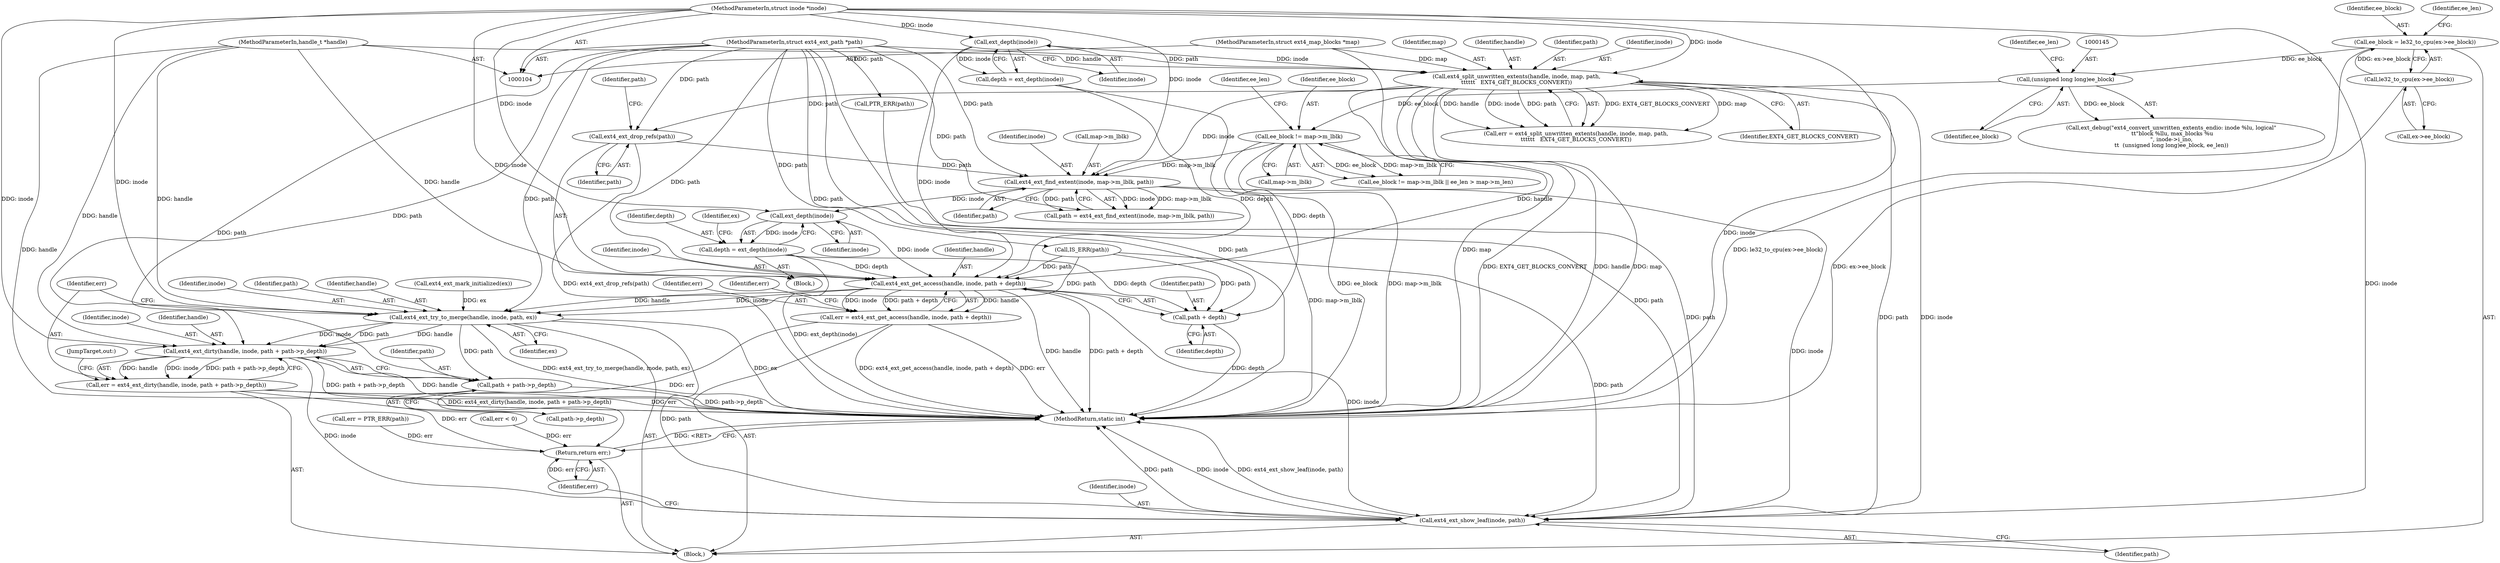 digraph "0_linux_dee1f973ca341c266229faa5a1a5bb268bed3531@pointer" {
"1000195" [label="(Call,ext_depth(inode))"];
"1000178" [label="(Call,ext4_ext_find_extent(inode, map->m_lblk, path))"];
"1000163" [label="(Call,ext4_split_unwritten_extents(handle, inode, map, path,\n\t\t\t\t\t\t   EXT4_GET_BLOCKS_CONVERT))"];
"1000105" [label="(MethodParameterIn,handle_t *handle)"];
"1000120" [label="(Call,ext_depth(inode))"];
"1000106" [label="(MethodParameterIn,struct inode *inode)"];
"1000107" [label="(MethodParameterIn,struct ext4_map_blocks *map)"];
"1000108" [label="(MethodParameterIn,struct ext4_ext_path *path)"];
"1000150" [label="(Call,ee_block != map->m_lblk)"];
"1000144" [label="(Call,(unsigned long long)ee_block)"];
"1000129" [label="(Call,ee_block = le32_to_cpu(ex->ee_block))"];
"1000131" [label="(Call,le32_to_cpu(ex->ee_block))"];
"1000174" [label="(Call,ext4_ext_drop_refs(path))"];
"1000193" [label="(Call,depth = ext_depth(inode))"];
"1000206" [label="(Call,ext4_ext_get_access(handle, inode, path + depth))"];
"1000204" [label="(Call,err = ext4_ext_get_access(handle, inode, path + depth))"];
"1000236" [label="(Return,return err;)"];
"1000217" [label="(Call,ext4_ext_try_to_merge(handle, inode, path, ex))"];
"1000224" [label="(Call,ext4_ext_dirty(handle, inode, path + path->p_depth))"];
"1000222" [label="(Call,err = ext4_ext_dirty(handle, inode, path + path->p_depth))"];
"1000233" [label="(Call,ext4_ext_show_leaf(inode, path))"];
"1000227" [label="(Call,path + path->p_depth)"];
"1000209" [label="(Call,path + depth)"];
"1000131" [label="(Call,le32_to_cpu(ex->ee_block))"];
"1000167" [label="(Identifier,path)"];
"1000226" [label="(Identifier,inode)"];
"1000183" [label="(Identifier,path)"];
"1000179" [label="(Identifier,inode)"];
"1000168" [label="(Identifier,EXT4_GET_BLOCKS_CONVERT)"];
"1000213" [label="(Identifier,err)"];
"1000233" [label="(Call,ext4_ext_show_leaf(inode, path))"];
"1000223" [label="(Identifier,err)"];
"1000221" [label="(Identifier,ex)"];
"1000151" [label="(Identifier,ee_block)"];
"1000237" [label="(Identifier,err)"];
"1000219" [label="(Identifier,inode)"];
"1000118" [label="(Call,depth = ext_depth(inode))"];
"1000120" [label="(Call,ext_depth(inode))"];
"1000175" [label="(Identifier,path)"];
"1000150" [label="(Call,ee_block != map->m_lblk)"];
"1000152" [label="(Call,map->m_lblk)"];
"1000106" [label="(MethodParameterIn,struct inode *inode)"];
"1000174" [label="(Call,ext4_ext_drop_refs(path))"];
"1000156" [label="(Identifier,ee_len)"];
"1000194" [label="(Identifier,depth)"];
"1000163" [label="(Call,ext4_split_unwritten_extents(handle, inode, map, path,\n\t\t\t\t\t\t   EXT4_GET_BLOCKS_CONVERT))"];
"1000224" [label="(Call,ext4_ext_dirty(handle, inode, path + path->p_depth))"];
"1000130" [label="(Identifier,ee_block)"];
"1000190" [label="(Call,PTR_ERR(path))"];
"1000136" [label="(Identifier,ee_len)"];
"1000121" [label="(Identifier,inode)"];
"1000132" [label="(Call,ex->ee_block)"];
"1000195" [label="(Call,ext_depth(inode))"];
"1000160" [label="(Block,)"];
"1000176" [label="(Call,path = ext4_ext_find_extent(inode, map->m_lblk, path))"];
"1000220" [label="(Identifier,path)"];
"1000165" [label="(Identifier,inode)"];
"1000210" [label="(Identifier,path)"];
"1000166" [label="(Identifier,map)"];
"1000217" [label="(Call,ext4_ext_try_to_merge(handle, inode, path, ex))"];
"1000188" [label="(Call,err = PTR_ERR(path))"];
"1000206" [label="(Call,ext4_ext_get_access(handle, inode, path + depth))"];
"1000222" [label="(Call,err = ext4_ext_dirty(handle, inode, path + path->p_depth))"];
"1000196" [label="(Identifier,inode)"];
"1000209" [label="(Call,path + depth)"];
"1000234" [label="(Identifier,inode)"];
"1000185" [label="(Call,IS_ERR(path))"];
"1000109" [label="(Block,)"];
"1000177" [label="(Identifier,path)"];
"1000105" [label="(MethodParameterIn,handle_t *handle)"];
"1000229" [label="(Call,path->p_depth)"];
"1000139" [label="(Call,ext_debug(\"ext4_convert_unwritten_extents_endio: inode %lu, logical\"\n \t\t\"block %llu, max_blocks %u\n\", inode->i_ino,\n\t\t  (unsigned long long)ee_block, ee_len))"];
"1000218" [label="(Identifier,handle)"];
"1000147" [label="(Identifier,ee_len)"];
"1000238" [label="(MethodReturn,static int)"];
"1000170" [label="(Call,err < 0)"];
"1000225" [label="(Identifier,handle)"];
"1000144" [label="(Call,(unsigned long long)ee_block)"];
"1000228" [label="(Identifier,path)"];
"1000164" [label="(Identifier,handle)"];
"1000198" [label="(Identifier,ex)"];
"1000180" [label="(Call,map->m_lblk)"];
"1000149" [label="(Call,ee_block != map->m_lblk || ee_len > map->m_len)"];
"1000215" [label="(Call,ext4_ext_mark_initialized(ex))"];
"1000211" [label="(Identifier,depth)"];
"1000178" [label="(Call,ext4_ext_find_extent(inode, map->m_lblk, path))"];
"1000146" [label="(Identifier,ee_block)"];
"1000205" [label="(Identifier,err)"];
"1000232" [label="(JumpTarget,out:)"];
"1000236" [label="(Return,return err;)"];
"1000108" [label="(MethodParameterIn,struct ext4_ext_path *path)"];
"1000161" [label="(Call,err = ext4_split_unwritten_extents(handle, inode, map, path,\n\t\t\t\t\t\t   EXT4_GET_BLOCKS_CONVERT))"];
"1000107" [label="(MethodParameterIn,struct ext4_map_blocks *map)"];
"1000193" [label="(Call,depth = ext_depth(inode))"];
"1000129" [label="(Call,ee_block = le32_to_cpu(ex->ee_block))"];
"1000204" [label="(Call,err = ext4_ext_get_access(handle, inode, path + depth))"];
"1000207" [label="(Identifier,handle)"];
"1000227" [label="(Call,path + path->p_depth)"];
"1000208" [label="(Identifier,inode)"];
"1000235" [label="(Identifier,path)"];
"1000195" -> "1000193"  [label="AST: "];
"1000195" -> "1000196"  [label="CFG: "];
"1000196" -> "1000195"  [label="AST: "];
"1000193" -> "1000195"  [label="CFG: "];
"1000195" -> "1000193"  [label="DDG: inode"];
"1000178" -> "1000195"  [label="DDG: inode"];
"1000106" -> "1000195"  [label="DDG: inode"];
"1000195" -> "1000206"  [label="DDG: inode"];
"1000178" -> "1000176"  [label="AST: "];
"1000178" -> "1000183"  [label="CFG: "];
"1000179" -> "1000178"  [label="AST: "];
"1000180" -> "1000178"  [label="AST: "];
"1000183" -> "1000178"  [label="AST: "];
"1000176" -> "1000178"  [label="CFG: "];
"1000178" -> "1000238"  [label="DDG: map->m_lblk"];
"1000178" -> "1000176"  [label="DDG: inode"];
"1000178" -> "1000176"  [label="DDG: map->m_lblk"];
"1000178" -> "1000176"  [label="DDG: path"];
"1000163" -> "1000178"  [label="DDG: inode"];
"1000106" -> "1000178"  [label="DDG: inode"];
"1000150" -> "1000178"  [label="DDG: map->m_lblk"];
"1000174" -> "1000178"  [label="DDG: path"];
"1000108" -> "1000178"  [label="DDG: path"];
"1000178" -> "1000233"  [label="DDG: inode"];
"1000163" -> "1000161"  [label="AST: "];
"1000163" -> "1000168"  [label="CFG: "];
"1000164" -> "1000163"  [label="AST: "];
"1000165" -> "1000163"  [label="AST: "];
"1000166" -> "1000163"  [label="AST: "];
"1000167" -> "1000163"  [label="AST: "];
"1000168" -> "1000163"  [label="AST: "];
"1000161" -> "1000163"  [label="CFG: "];
"1000163" -> "1000238"  [label="DDG: EXT4_GET_BLOCKS_CONVERT"];
"1000163" -> "1000238"  [label="DDG: handle"];
"1000163" -> "1000238"  [label="DDG: map"];
"1000163" -> "1000161"  [label="DDG: EXT4_GET_BLOCKS_CONVERT"];
"1000163" -> "1000161"  [label="DDG: map"];
"1000163" -> "1000161"  [label="DDG: handle"];
"1000163" -> "1000161"  [label="DDG: inode"];
"1000163" -> "1000161"  [label="DDG: path"];
"1000105" -> "1000163"  [label="DDG: handle"];
"1000120" -> "1000163"  [label="DDG: inode"];
"1000106" -> "1000163"  [label="DDG: inode"];
"1000107" -> "1000163"  [label="DDG: map"];
"1000108" -> "1000163"  [label="DDG: path"];
"1000163" -> "1000174"  [label="DDG: path"];
"1000163" -> "1000206"  [label="DDG: handle"];
"1000163" -> "1000233"  [label="DDG: inode"];
"1000163" -> "1000233"  [label="DDG: path"];
"1000105" -> "1000104"  [label="AST: "];
"1000105" -> "1000238"  [label="DDG: handle"];
"1000105" -> "1000206"  [label="DDG: handle"];
"1000105" -> "1000217"  [label="DDG: handle"];
"1000105" -> "1000224"  [label="DDG: handle"];
"1000120" -> "1000118"  [label="AST: "];
"1000120" -> "1000121"  [label="CFG: "];
"1000121" -> "1000120"  [label="AST: "];
"1000118" -> "1000120"  [label="CFG: "];
"1000120" -> "1000118"  [label="DDG: inode"];
"1000106" -> "1000120"  [label="DDG: inode"];
"1000120" -> "1000206"  [label="DDG: inode"];
"1000106" -> "1000104"  [label="AST: "];
"1000106" -> "1000238"  [label="DDG: inode"];
"1000106" -> "1000206"  [label="DDG: inode"];
"1000106" -> "1000217"  [label="DDG: inode"];
"1000106" -> "1000224"  [label="DDG: inode"];
"1000106" -> "1000233"  [label="DDG: inode"];
"1000107" -> "1000104"  [label="AST: "];
"1000107" -> "1000238"  [label="DDG: map"];
"1000108" -> "1000104"  [label="AST: "];
"1000108" -> "1000238"  [label="DDG: path"];
"1000108" -> "1000174"  [label="DDG: path"];
"1000108" -> "1000176"  [label="DDG: path"];
"1000108" -> "1000185"  [label="DDG: path"];
"1000108" -> "1000190"  [label="DDG: path"];
"1000108" -> "1000206"  [label="DDG: path"];
"1000108" -> "1000209"  [label="DDG: path"];
"1000108" -> "1000217"  [label="DDG: path"];
"1000108" -> "1000224"  [label="DDG: path"];
"1000108" -> "1000227"  [label="DDG: path"];
"1000108" -> "1000233"  [label="DDG: path"];
"1000150" -> "1000149"  [label="AST: "];
"1000150" -> "1000152"  [label="CFG: "];
"1000151" -> "1000150"  [label="AST: "];
"1000152" -> "1000150"  [label="AST: "];
"1000156" -> "1000150"  [label="CFG: "];
"1000149" -> "1000150"  [label="CFG: "];
"1000150" -> "1000238"  [label="DDG: ee_block"];
"1000150" -> "1000238"  [label="DDG: map->m_lblk"];
"1000150" -> "1000149"  [label="DDG: ee_block"];
"1000150" -> "1000149"  [label="DDG: map->m_lblk"];
"1000144" -> "1000150"  [label="DDG: ee_block"];
"1000144" -> "1000139"  [label="AST: "];
"1000144" -> "1000146"  [label="CFG: "];
"1000145" -> "1000144"  [label="AST: "];
"1000146" -> "1000144"  [label="AST: "];
"1000147" -> "1000144"  [label="CFG: "];
"1000144" -> "1000139"  [label="DDG: ee_block"];
"1000129" -> "1000144"  [label="DDG: ee_block"];
"1000129" -> "1000109"  [label="AST: "];
"1000129" -> "1000131"  [label="CFG: "];
"1000130" -> "1000129"  [label="AST: "];
"1000131" -> "1000129"  [label="AST: "];
"1000136" -> "1000129"  [label="CFG: "];
"1000129" -> "1000238"  [label="DDG: le32_to_cpu(ex->ee_block)"];
"1000131" -> "1000129"  [label="DDG: ex->ee_block"];
"1000131" -> "1000132"  [label="CFG: "];
"1000132" -> "1000131"  [label="AST: "];
"1000131" -> "1000238"  [label="DDG: ex->ee_block"];
"1000174" -> "1000160"  [label="AST: "];
"1000174" -> "1000175"  [label="CFG: "];
"1000175" -> "1000174"  [label="AST: "];
"1000177" -> "1000174"  [label="CFG: "];
"1000174" -> "1000238"  [label="DDG: ext4_ext_drop_refs(path)"];
"1000193" -> "1000160"  [label="AST: "];
"1000194" -> "1000193"  [label="AST: "];
"1000198" -> "1000193"  [label="CFG: "];
"1000193" -> "1000238"  [label="DDG: ext_depth(inode)"];
"1000193" -> "1000206"  [label="DDG: depth"];
"1000193" -> "1000209"  [label="DDG: depth"];
"1000206" -> "1000204"  [label="AST: "];
"1000206" -> "1000209"  [label="CFG: "];
"1000207" -> "1000206"  [label="AST: "];
"1000208" -> "1000206"  [label="AST: "];
"1000209" -> "1000206"  [label="AST: "];
"1000204" -> "1000206"  [label="CFG: "];
"1000206" -> "1000238"  [label="DDG: handle"];
"1000206" -> "1000238"  [label="DDG: path + depth"];
"1000206" -> "1000204"  [label="DDG: handle"];
"1000206" -> "1000204"  [label="DDG: inode"];
"1000206" -> "1000204"  [label="DDG: path + depth"];
"1000185" -> "1000206"  [label="DDG: path"];
"1000118" -> "1000206"  [label="DDG: depth"];
"1000206" -> "1000217"  [label="DDG: handle"];
"1000206" -> "1000217"  [label="DDG: inode"];
"1000206" -> "1000233"  [label="DDG: inode"];
"1000204" -> "1000109"  [label="AST: "];
"1000205" -> "1000204"  [label="AST: "];
"1000213" -> "1000204"  [label="CFG: "];
"1000204" -> "1000238"  [label="DDG: ext4_ext_get_access(handle, inode, path + depth)"];
"1000204" -> "1000238"  [label="DDG: err"];
"1000204" -> "1000236"  [label="DDG: err"];
"1000236" -> "1000109"  [label="AST: "];
"1000236" -> "1000237"  [label="CFG: "];
"1000237" -> "1000236"  [label="AST: "];
"1000238" -> "1000236"  [label="CFG: "];
"1000236" -> "1000238"  [label="DDG: <RET>"];
"1000237" -> "1000236"  [label="DDG: err"];
"1000222" -> "1000236"  [label="DDG: err"];
"1000188" -> "1000236"  [label="DDG: err"];
"1000170" -> "1000236"  [label="DDG: err"];
"1000217" -> "1000109"  [label="AST: "];
"1000217" -> "1000221"  [label="CFG: "];
"1000218" -> "1000217"  [label="AST: "];
"1000219" -> "1000217"  [label="AST: "];
"1000220" -> "1000217"  [label="AST: "];
"1000221" -> "1000217"  [label="AST: "];
"1000223" -> "1000217"  [label="CFG: "];
"1000217" -> "1000238"  [label="DDG: ex"];
"1000217" -> "1000238"  [label="DDG: ext4_ext_try_to_merge(handle, inode, path, ex)"];
"1000185" -> "1000217"  [label="DDG: path"];
"1000215" -> "1000217"  [label="DDG: ex"];
"1000217" -> "1000224"  [label="DDG: handle"];
"1000217" -> "1000224"  [label="DDG: inode"];
"1000217" -> "1000224"  [label="DDG: path"];
"1000217" -> "1000227"  [label="DDG: path"];
"1000217" -> "1000233"  [label="DDG: path"];
"1000224" -> "1000222"  [label="AST: "];
"1000224" -> "1000227"  [label="CFG: "];
"1000225" -> "1000224"  [label="AST: "];
"1000226" -> "1000224"  [label="AST: "];
"1000227" -> "1000224"  [label="AST: "];
"1000222" -> "1000224"  [label="CFG: "];
"1000224" -> "1000238"  [label="DDG: handle"];
"1000224" -> "1000238"  [label="DDG: path + path->p_depth"];
"1000224" -> "1000222"  [label="DDG: handle"];
"1000224" -> "1000222"  [label="DDG: inode"];
"1000224" -> "1000222"  [label="DDG: path + path->p_depth"];
"1000224" -> "1000233"  [label="DDG: inode"];
"1000222" -> "1000109"  [label="AST: "];
"1000223" -> "1000222"  [label="AST: "];
"1000232" -> "1000222"  [label="CFG: "];
"1000222" -> "1000238"  [label="DDG: err"];
"1000222" -> "1000238"  [label="DDG: ext4_ext_dirty(handle, inode, path + path->p_depth)"];
"1000233" -> "1000109"  [label="AST: "];
"1000233" -> "1000235"  [label="CFG: "];
"1000234" -> "1000233"  [label="AST: "];
"1000235" -> "1000233"  [label="AST: "];
"1000237" -> "1000233"  [label="CFG: "];
"1000233" -> "1000238"  [label="DDG: ext4_ext_show_leaf(inode, path)"];
"1000233" -> "1000238"  [label="DDG: path"];
"1000233" -> "1000238"  [label="DDG: inode"];
"1000190" -> "1000233"  [label="DDG: path"];
"1000185" -> "1000233"  [label="DDG: path"];
"1000227" -> "1000229"  [label="CFG: "];
"1000228" -> "1000227"  [label="AST: "];
"1000229" -> "1000227"  [label="AST: "];
"1000227" -> "1000238"  [label="DDG: path->p_depth"];
"1000209" -> "1000211"  [label="CFG: "];
"1000210" -> "1000209"  [label="AST: "];
"1000211" -> "1000209"  [label="AST: "];
"1000209" -> "1000238"  [label="DDG: depth"];
"1000185" -> "1000209"  [label="DDG: path"];
"1000118" -> "1000209"  [label="DDG: depth"];
}
